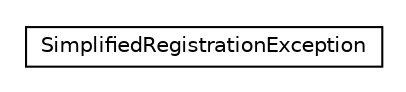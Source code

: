 #!/usr/local/bin/dot
#
# Class diagram 
# Generated by UMLGraph version R5_6-24-gf6e263 (http://www.umlgraph.org/)
#

digraph G {
	edge [fontname="Helvetica",fontsize=10,labelfontname="Helvetica",labelfontsize=10];
	node [fontname="Helvetica",fontsize=10,shape=plaintext];
	nodesep=0.25;
	ranksep=0.5;
	// org.universAAL.middleware.api.exception.SimplifiedRegistrationException
	c52600 [label=<<table title="org.universAAL.middleware.api.exception.SimplifiedRegistrationException" border="0" cellborder="1" cellspacing="0" cellpadding="2" port="p" href="./SimplifiedRegistrationException.html">
		<tr><td><table border="0" cellspacing="0" cellpadding="1">
<tr><td align="center" balign="center"> SimplifiedRegistrationException </td></tr>
		</table></td></tr>
		</table>>, URL="./SimplifiedRegistrationException.html", fontname="Helvetica", fontcolor="black", fontsize=10.0];
}

